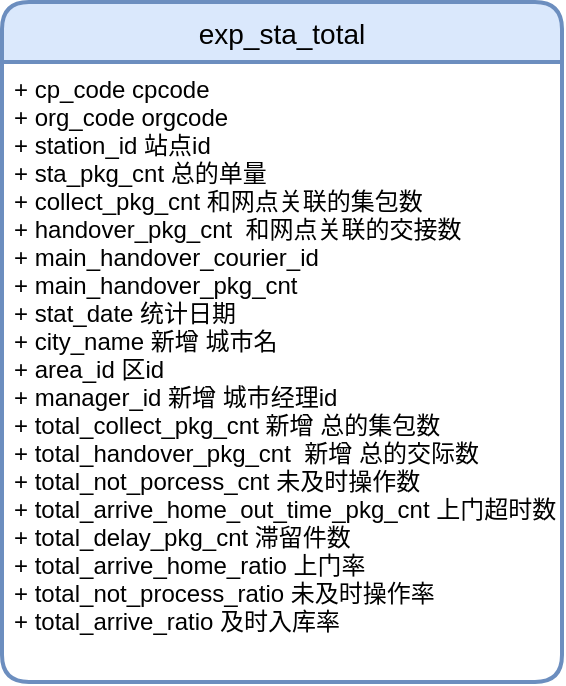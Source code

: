 <mxfile version="14.1.4" type="github">
  <diagram id="C-8Ptgl1UD4wa6aH0_Vb" name="Page-1">
    <mxGraphModel dx="1426" dy="771" grid="1" gridSize="10" guides="1" tooltips="1" connect="1" arrows="1" fold="1" page="1" pageScale="1" pageWidth="827" pageHeight="1169" math="0" shadow="0">
      <root>
        <mxCell id="0" />
        <mxCell id="1" parent="0" />
        <mxCell id="9alJJUEFc6NJQmugvf93-1" value="exp_sta_total" style="swimlane;childLayout=stackLayout;horizontal=1;startSize=30;horizontalStack=0;rounded=1;fontSize=14;fontStyle=0;strokeWidth=2;resizeParent=0;resizeLast=1;shadow=0;dashed=0;align=center;fillColor=#dae8fc;strokeColor=#6c8ebf;" parent="1" vertex="1">
          <mxGeometry x="160" y="130" width="280" height="340" as="geometry" />
        </mxCell>
        <mxCell id="9alJJUEFc6NJQmugvf93-2" value="+ cp_code cpcode&#xa;+ org_code orgcode&#xa;+ station_id 站点id&#xa;+ sta_pkg_cnt 总的单量&#xa;+ collect_pkg_cnt 和网点关联的集包数&#xa;+ handover_pkg_cnt  和网点关联的交接数&#xa;+ main_handover_courier_id &#xa;+ main_handover_pkg_cnt&#xa;+ stat_date 统计日期&#xa;+ city_name 新增 城市名&#xa;+ area_id 区id&#xa;+ manager_id 新增 城市经理id&#xa;+ total_collect_pkg_cnt 新增 总的集包数&#xa;+ total_handover_pkg_cnt  新增 总的交际数&#xa;+ total_not_porcess_cnt 未及时操作数&#xa;+ total_arrive_home_out_time_pkg_cnt 上门超时数&#xa;+ total_delay_pkg_cnt 滞留件数&#xa;+ total_arrive_home_ratio 上门率&#xa;+ total_not_process_ratio 未及时操作率&#xa;+ total_arrive_ratio 及时入库率&#xa;" style="align=left;strokeColor=none;fillColor=none;spacingLeft=4;fontSize=12;verticalAlign=top;resizable=0;rotatable=0;part=1;" parent="9alJJUEFc6NJQmugvf93-1" vertex="1">
          <mxGeometry y="30" width="280" height="310" as="geometry" />
        </mxCell>
      </root>
    </mxGraphModel>
  </diagram>
</mxfile>
